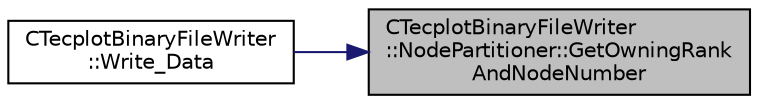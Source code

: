 digraph "CTecplotBinaryFileWriter::NodePartitioner::GetOwningRankAndNodeNumber"
{
 // LATEX_PDF_SIZE
  edge [fontname="Helvetica",fontsize="10",labelfontname="Helvetica",labelfontsize="10"];
  node [fontname="Helvetica",fontsize="10",shape=record];
  rankdir="RL";
  Node1 [label="CTecplotBinaryFileWriter\l::NodePartitioner::GetOwningRank\lAndNodeNumber",height=0.2,width=0.4,color="black", fillcolor="grey75", style="filled", fontcolor="black",tooltip="Determine the MPI rank that owns a global node number and its corresponding local node number."];
  Node1 -> Node2 [dir="back",color="midnightblue",fontsize="10",style="solid",fontname="Helvetica"];
  Node2 [label="CTecplotBinaryFileWriter\l::Write_Data",height=0.2,width=0.4,color="black", fillcolor="white", style="filled",URL="$classCTecplotBinaryFileWriter.html#a4f1039c08a4fbaf2321b5107b99f22c0",tooltip="Write sorted data to file in tecplot binary file format."];
}
